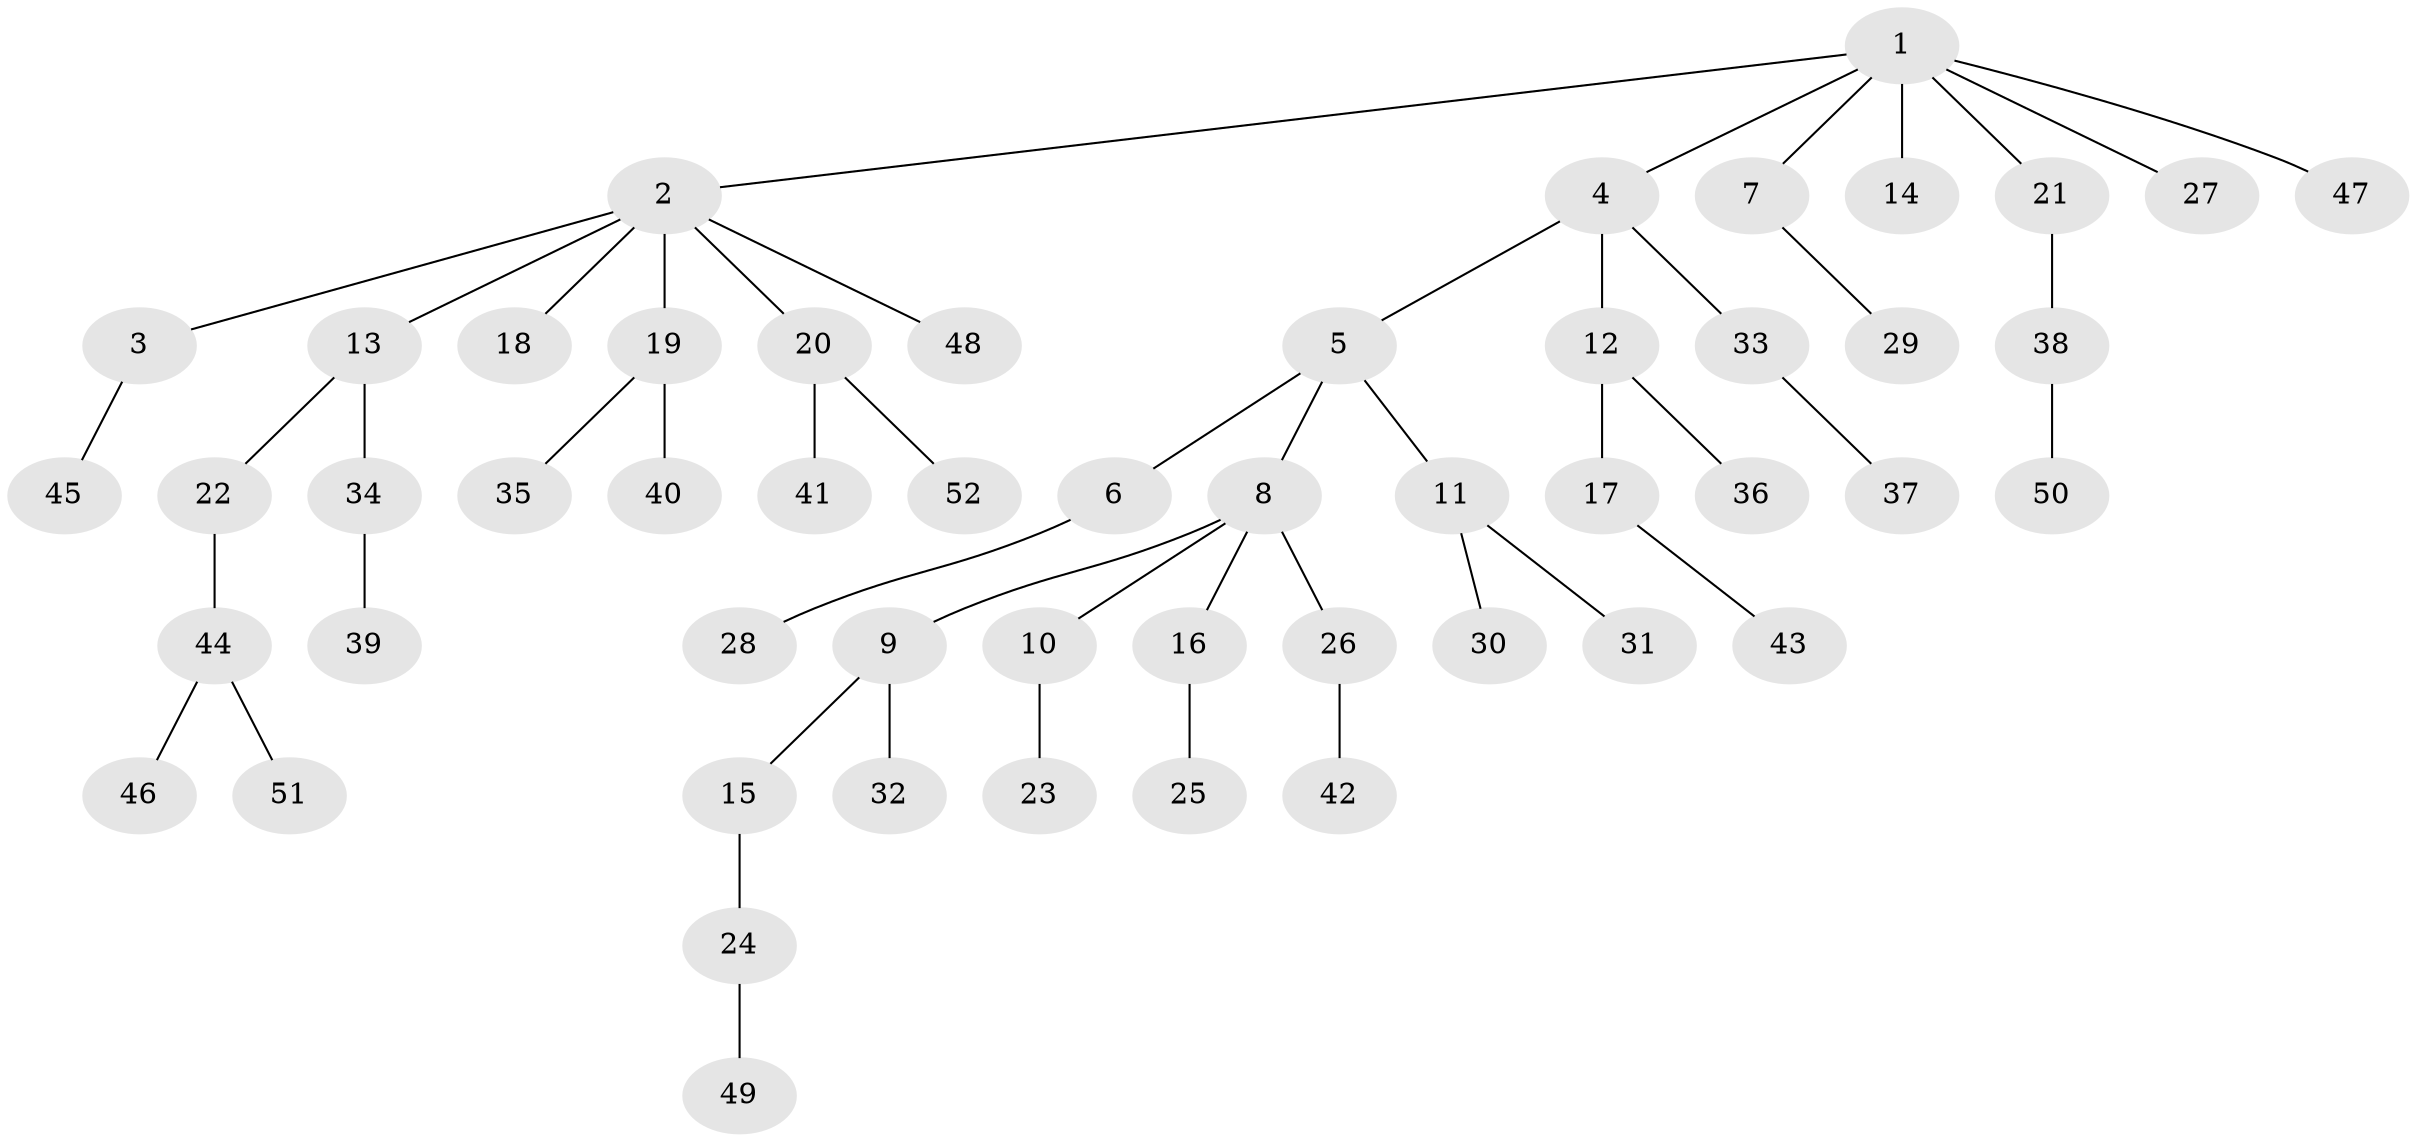 // Generated by graph-tools (version 1.1) at 2025/50/03/09/25 03:50:15]
// undirected, 52 vertices, 51 edges
graph export_dot {
graph [start="1"]
  node [color=gray90,style=filled];
  1;
  2;
  3;
  4;
  5;
  6;
  7;
  8;
  9;
  10;
  11;
  12;
  13;
  14;
  15;
  16;
  17;
  18;
  19;
  20;
  21;
  22;
  23;
  24;
  25;
  26;
  27;
  28;
  29;
  30;
  31;
  32;
  33;
  34;
  35;
  36;
  37;
  38;
  39;
  40;
  41;
  42;
  43;
  44;
  45;
  46;
  47;
  48;
  49;
  50;
  51;
  52;
  1 -- 2;
  1 -- 4;
  1 -- 7;
  1 -- 14;
  1 -- 21;
  1 -- 27;
  1 -- 47;
  2 -- 3;
  2 -- 13;
  2 -- 18;
  2 -- 19;
  2 -- 20;
  2 -- 48;
  3 -- 45;
  4 -- 5;
  4 -- 12;
  4 -- 33;
  5 -- 6;
  5 -- 8;
  5 -- 11;
  6 -- 28;
  7 -- 29;
  8 -- 9;
  8 -- 10;
  8 -- 16;
  8 -- 26;
  9 -- 15;
  9 -- 32;
  10 -- 23;
  11 -- 30;
  11 -- 31;
  12 -- 17;
  12 -- 36;
  13 -- 22;
  13 -- 34;
  15 -- 24;
  16 -- 25;
  17 -- 43;
  19 -- 35;
  19 -- 40;
  20 -- 41;
  20 -- 52;
  21 -- 38;
  22 -- 44;
  24 -- 49;
  26 -- 42;
  33 -- 37;
  34 -- 39;
  38 -- 50;
  44 -- 46;
  44 -- 51;
}
